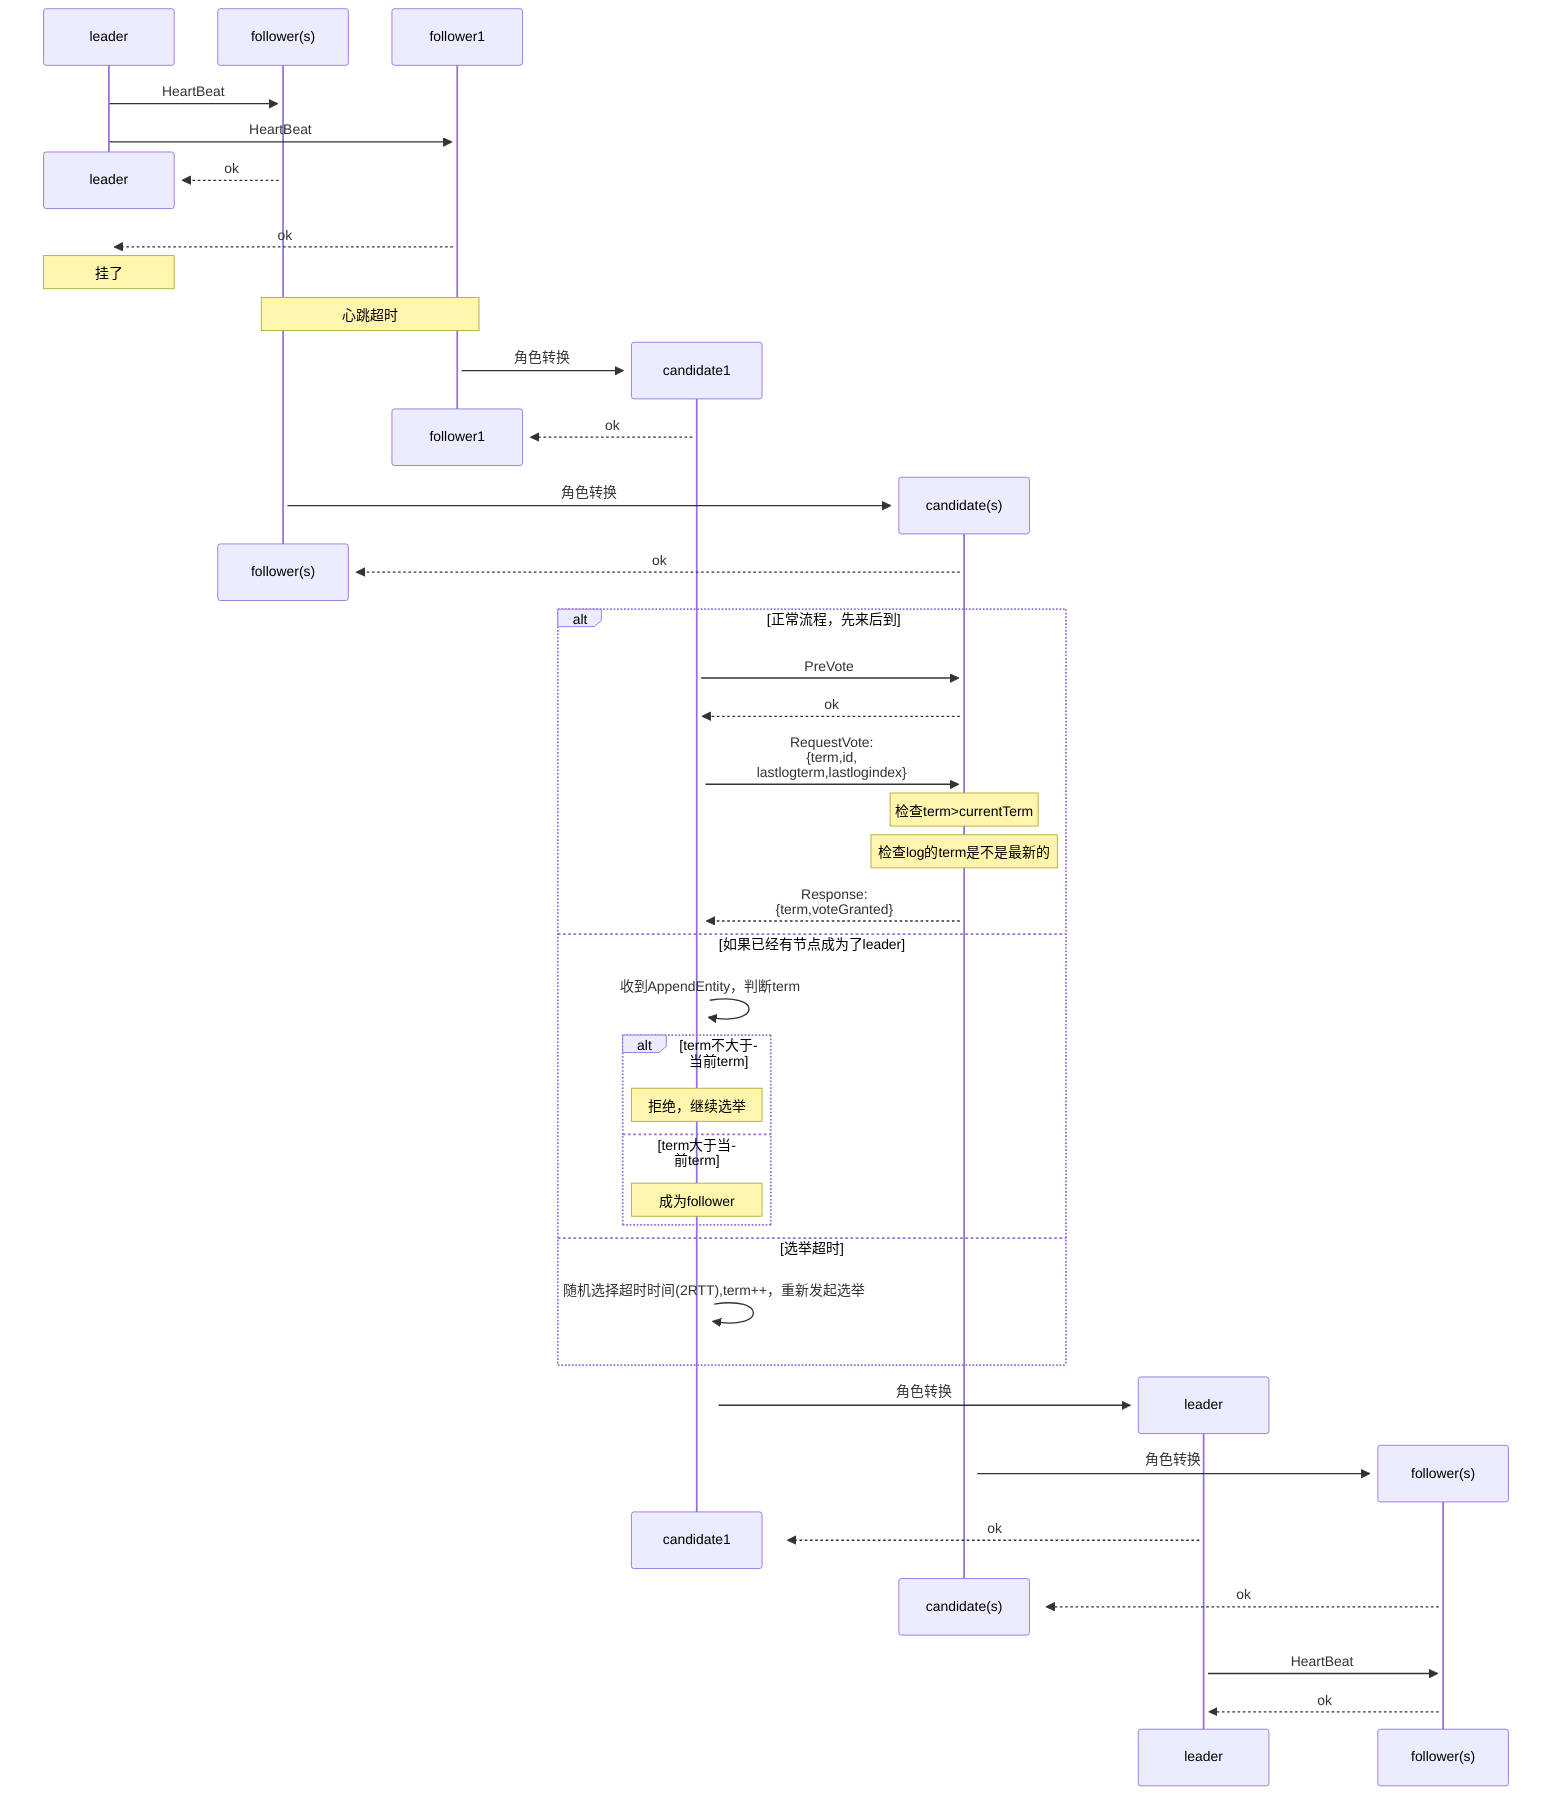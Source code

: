 sequenceDiagram
    leader->>+follower(s): HeartBeat
    leader->>+follower1: HeartBeat
    destroy leader
    follower(s)-->>+leader: ok
    follower1-->>+leader: ok
    Note over leader: 挂了
    Note over follower1,follower(s): 心跳超时
    create participant candidate1
    follower1->>+candidate1: 角色转换
    destroy follower1
    candidate1-->>+follower1: ok
    create participant candidate(s)
    follower(s)->>+candidate(s): 角色转换
    destroy follower(s)
    candidate(s)-->>+follower(s): ok
    alt 正常流程，先来后到
        candidate1->>+candidate(s): PreVote
        candidate(s)-->>+candidate1: ok
        candidate1->>+candidate(s): RequestVote:<br>{term,id,<br>lastlogterm,lastlogindex}
        Note over candidate(s): 检查term>currentTerm
        Note over candidate(s): 检查log的term是不是最新的
        candidate(s)-->>+candidate1: Response:<br>{term,voteGranted}
    else 如果已经有节点成为了leader
        candidate1->>+candidate1: 收到AppendEntity，判断term
        alt term不大于当前term
           Note over candidate1: 拒绝，继续选举
        else term大于当前term
            Note over candidate1: 成为follower
        end
    else 选举超时
        candidate1->>+candidate1: 随机选择超时时间(2RTT),term++，重新发起选举
    end

    create participant newLeader as leader
    candidate1->>+newLeader: 角色转换
    create participant newFollower as follower(s)
    candidate(s)->>+newFollower: 角色转换
    destroy candidate1
    newLeader-->>+candidate1: ok
    destroy candidate(s)
    newFollower-->>+candidate(s): ok
    newLeader->>+newFollower: HeartBeat
    newFollower-->>+newLeader: ok